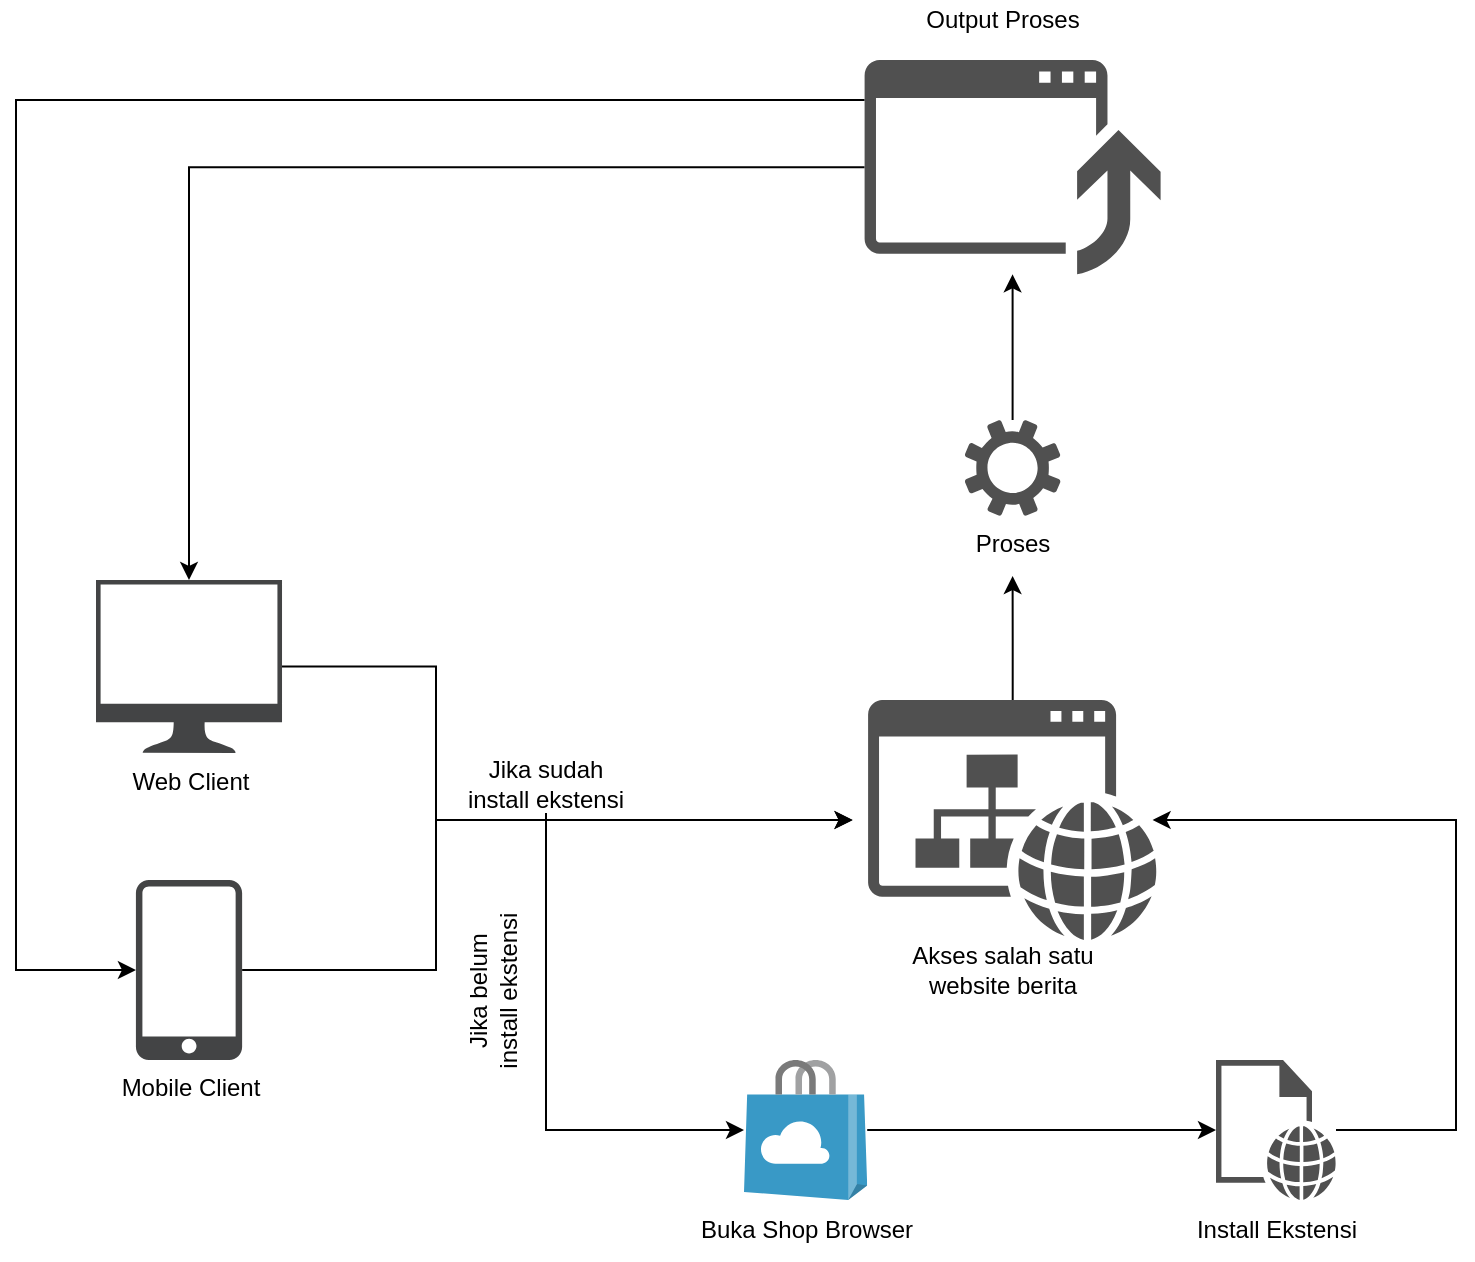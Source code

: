 <mxfile version="25.0.3">
  <diagram name="Page-1" id="AEzdXnS8YIhAZyVfNp2m">
    <mxGraphModel dx="1379" dy="1888" grid="1" gridSize="10" guides="1" tooltips="1" connect="1" arrows="1" fold="1" page="1" pageScale="1" pageWidth="850" pageHeight="1100" math="0" shadow="0">
      <root>
        <mxCell id="0" />
        <mxCell id="1" parent="0" />
        <mxCell id="UtCS2w_crwQRbMSj6pxO-15" style="edgeStyle=orthogonalEdgeStyle;rounded=0;orthogonalLoop=1;jettySize=auto;html=1;" edge="1" parent="1" source="UtCS2w_crwQRbMSj6pxO-1">
          <mxGeometry relative="1" as="geometry">
            <mxPoint x="448.3" y="280" as="targetPoint" />
            <Array as="points">
              <mxPoint x="240" y="203" />
              <mxPoint x="240" y="280" />
            </Array>
          </mxGeometry>
        </mxCell>
        <mxCell id="UtCS2w_crwQRbMSj6pxO-1" value="Web Client" style="sketch=0;pointerEvents=1;shadow=0;dashed=0;html=1;strokeColor=none;fillColor=#434445;aspect=fixed;labelPosition=center;verticalLabelPosition=bottom;verticalAlign=top;align=center;outlineConnect=0;shape=mxgraph.vvd.monitor;" vertex="1" parent="1">
          <mxGeometry x="70" y="160" width="93.01" height="86.5" as="geometry" />
        </mxCell>
        <mxCell id="UtCS2w_crwQRbMSj6pxO-16" style="edgeStyle=orthogonalEdgeStyle;rounded=0;orthogonalLoop=1;jettySize=auto;html=1;" edge="1" parent="1" source="UtCS2w_crwQRbMSj6pxO-2">
          <mxGeometry relative="1" as="geometry">
            <mxPoint x="448.3" y="280" as="targetPoint" />
            <Array as="points">
              <mxPoint x="240" y="355" />
              <mxPoint x="240" y="280" />
            </Array>
          </mxGeometry>
        </mxCell>
        <mxCell id="UtCS2w_crwQRbMSj6pxO-2" value="Mobile Client" style="sketch=0;pointerEvents=1;shadow=0;dashed=0;html=1;strokeColor=none;fillColor=#434445;aspect=fixed;labelPosition=center;verticalLabelPosition=bottom;verticalAlign=top;align=center;outlineConnect=0;shape=mxgraph.vvd.phone;" vertex="1" parent="1">
          <mxGeometry x="89.96" y="310" width="53.1" height="90" as="geometry" />
        </mxCell>
        <mxCell id="UtCS2w_crwQRbMSj6pxO-8" value="Akses salah satu website berita" style="text;html=1;align=center;verticalAlign=middle;whiteSpace=wrap;rounded=0;" vertex="1" parent="1">
          <mxGeometry x="465.8" y="345" width="115" height="20" as="geometry" />
        </mxCell>
        <mxCell id="UtCS2w_crwQRbMSj6pxO-35" style="edgeStyle=orthogonalEdgeStyle;rounded=0;orthogonalLoop=1;jettySize=auto;html=1;" edge="1" parent="1" source="UtCS2w_crwQRbMSj6pxO-17">
          <mxGeometry relative="1" as="geometry">
            <mxPoint x="598.3" y="280" as="targetPoint" />
            <Array as="points">
              <mxPoint x="750" y="435" />
              <mxPoint x="750" y="280" />
            </Array>
          </mxGeometry>
        </mxCell>
        <mxCell id="UtCS2w_crwQRbMSj6pxO-41" style="edgeStyle=orthogonalEdgeStyle;rounded=0;orthogonalLoop=1;jettySize=auto;html=1;" edge="1" parent="1" source="UtCS2w_crwQRbMSj6pxO-19" target="UtCS2w_crwQRbMSj6pxO-30">
          <mxGeometry relative="1" as="geometry">
            <Array as="points">
              <mxPoint x="295" y="435" />
            </Array>
          </mxGeometry>
        </mxCell>
        <mxCell id="UtCS2w_crwQRbMSj6pxO-19" value="Jika sudah install ekstensi" style="text;html=1;align=center;verticalAlign=middle;whiteSpace=wrap;rounded=0;" vertex="1" parent="1">
          <mxGeometry x="250" y="246.5" width="90" height="30" as="geometry" />
        </mxCell>
        <mxCell id="UtCS2w_crwQRbMSj6pxO-22" value="Jika belum install ekstensi" style="text;html=1;align=center;verticalAlign=middle;whiteSpace=wrap;rounded=0;rotation=-90;" vertex="1" parent="1">
          <mxGeometry x="223.3" y="350" width="90" height="30" as="geometry" />
        </mxCell>
        <mxCell id="UtCS2w_crwQRbMSj6pxO-31" style="edgeStyle=orthogonalEdgeStyle;rounded=0;orthogonalLoop=1;jettySize=auto;html=1;" edge="1" parent="1" source="UtCS2w_crwQRbMSj6pxO-30" target="UtCS2w_crwQRbMSj6pxO-17">
          <mxGeometry relative="1" as="geometry" />
        </mxCell>
        <mxCell id="UtCS2w_crwQRbMSj6pxO-37" value="" style="group" vertex="1" connectable="0" parent="1">
          <mxGeometry x="592.5" y="400" width="135" height="100" as="geometry" />
        </mxCell>
        <mxCell id="UtCS2w_crwQRbMSj6pxO-17" value="" style="sketch=0;pointerEvents=1;shadow=0;dashed=0;html=1;strokeColor=none;fillColor=#505050;labelPosition=center;verticalLabelPosition=bottom;verticalAlign=top;outlineConnect=0;align=center;shape=mxgraph.office.concepts.web_page;" vertex="1" parent="UtCS2w_crwQRbMSj6pxO-37">
          <mxGeometry x="37.5" width="60" height="70" as="geometry" />
        </mxCell>
        <mxCell id="UtCS2w_crwQRbMSj6pxO-23" value="Install Ekstensi" style="text;html=1;align=center;verticalAlign=middle;whiteSpace=wrap;rounded=0;" vertex="1" parent="UtCS2w_crwQRbMSj6pxO-37">
          <mxGeometry y="70" width="135" height="30" as="geometry" />
        </mxCell>
        <mxCell id="UtCS2w_crwQRbMSj6pxO-39" value="" style="group" vertex="1" connectable="0" parent="1">
          <mxGeometry x="358" y="400" width="135" height="100" as="geometry" />
        </mxCell>
        <mxCell id="UtCS2w_crwQRbMSj6pxO-30" value="" style="image;aspect=fixed;html=1;points=[];align=center;fontSize=12;image=img/lib/mscae/Store_Marketplace.svg;shadow=0;imageAspect=1;imageBackground=none;imageBorder=none;" vertex="1" parent="UtCS2w_crwQRbMSj6pxO-39">
          <mxGeometry x="36" width="61.6" height="70" as="geometry" />
        </mxCell>
        <mxCell id="UtCS2w_crwQRbMSj6pxO-33" value="Buka Shop Browser" style="text;html=1;align=center;verticalAlign=middle;whiteSpace=wrap;rounded=0;" vertex="1" parent="UtCS2w_crwQRbMSj6pxO-39">
          <mxGeometry y="70" width="135" height="30" as="geometry" />
        </mxCell>
        <mxCell id="UtCS2w_crwQRbMSj6pxO-42" style="edgeStyle=orthogonalEdgeStyle;rounded=0;orthogonalLoop=1;jettySize=auto;html=1;" edge="1" parent="1" source="UtCS2w_crwQRbMSj6pxO-40">
          <mxGeometry relative="1" as="geometry">
            <mxPoint x="528.3" y="158" as="targetPoint" />
          </mxGeometry>
        </mxCell>
        <mxCell id="UtCS2w_crwQRbMSj6pxO-40" value="" style="sketch=0;pointerEvents=1;shadow=0;dashed=0;html=1;strokeColor=none;fillColor=#505050;labelPosition=center;verticalLabelPosition=bottom;verticalAlign=top;outlineConnect=0;align=center;shape=mxgraph.office.concepts.website;" vertex="1" parent="1">
          <mxGeometry x="456.05" y="220" width="144.49" height="120" as="geometry" />
        </mxCell>
        <mxCell id="UtCS2w_crwQRbMSj6pxO-46" style="edgeStyle=orthogonalEdgeStyle;rounded=0;orthogonalLoop=1;jettySize=auto;html=1;" edge="1" parent="1" source="UtCS2w_crwQRbMSj6pxO-44" target="UtCS2w_crwQRbMSj6pxO-45">
          <mxGeometry relative="1" as="geometry" />
        </mxCell>
        <mxCell id="UtCS2w_crwQRbMSj6pxO-44" value="Proses" style="sketch=0;pointerEvents=1;shadow=0;dashed=0;html=1;strokeColor=none;fillColor=#505050;labelPosition=center;verticalLabelPosition=bottom;verticalAlign=top;outlineConnect=0;align=center;shape=mxgraph.office.concepts.settings;" vertex="1" parent="1">
          <mxGeometry x="504.3" y="80" width="48" height="48" as="geometry" />
        </mxCell>
        <mxCell id="UtCS2w_crwQRbMSj6pxO-48" style="edgeStyle=orthogonalEdgeStyle;rounded=0;orthogonalLoop=1;jettySize=auto;html=1;" edge="1" parent="1" source="UtCS2w_crwQRbMSj6pxO-45" target="UtCS2w_crwQRbMSj6pxO-1">
          <mxGeometry relative="1" as="geometry" />
        </mxCell>
        <mxCell id="UtCS2w_crwQRbMSj6pxO-49" style="edgeStyle=orthogonalEdgeStyle;rounded=0;orthogonalLoop=1;jettySize=auto;html=1;" edge="1" parent="1" source="UtCS2w_crwQRbMSj6pxO-45" target="UtCS2w_crwQRbMSj6pxO-2">
          <mxGeometry relative="1" as="geometry">
            <Array as="points">
              <mxPoint x="30" y="-80" />
              <mxPoint x="30" y="355" />
            </Array>
          </mxGeometry>
        </mxCell>
        <mxCell id="UtCS2w_crwQRbMSj6pxO-45" value="" style="sketch=0;pointerEvents=1;shadow=0;dashed=0;html=1;strokeColor=none;fillColor=#505050;labelPosition=center;verticalLabelPosition=bottom;verticalAlign=top;outlineConnect=0;align=center;shape=mxgraph.office.concepts.upgrade_application;" vertex="1" parent="1">
          <mxGeometry x="454.3" y="-100" width="148" height="107.17" as="geometry" />
        </mxCell>
        <mxCell id="UtCS2w_crwQRbMSj6pxO-47" value="Output Proses" style="text;html=1;align=center;verticalAlign=middle;whiteSpace=wrap;rounded=0;" vertex="1" parent="1">
          <mxGeometry x="465.8" y="-130" width="115" height="20" as="geometry" />
        </mxCell>
      </root>
    </mxGraphModel>
  </diagram>
</mxfile>
